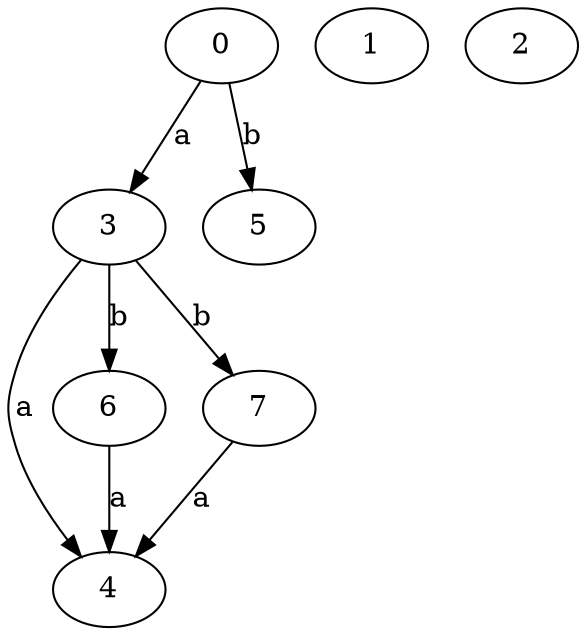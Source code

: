 strict digraph  {
0;
1;
2;
3;
4;
5;
6;
7;
0 -> 3  [label=a];
0 -> 5  [label=b];
3 -> 4  [label=a];
3 -> 6  [label=b];
3 -> 7  [label=b];
6 -> 4  [label=a];
7 -> 4  [label=a];
}
